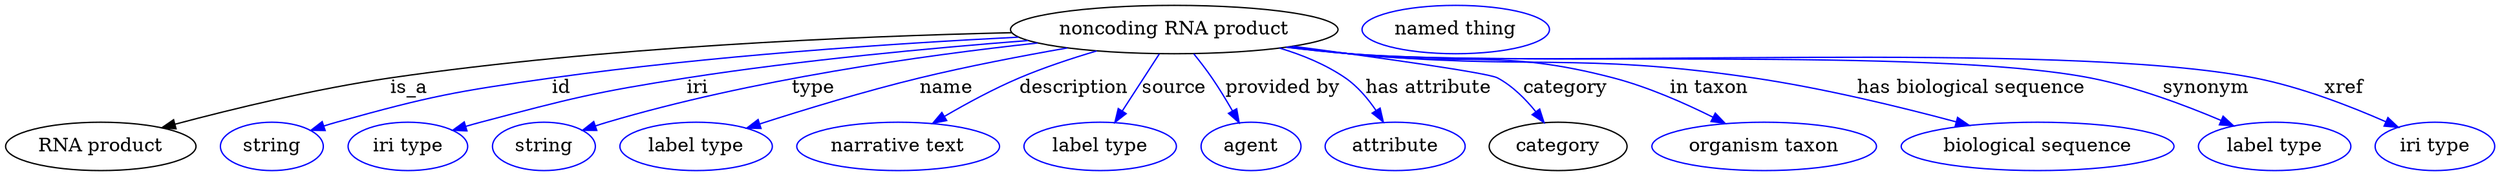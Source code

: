 digraph {
	graph [bb="0,0,1520.9,123"];
	node [label="\N"];
	"noncoding RNA product"	 [height=0.5,
		label="noncoding RNA product",
		pos="717.49,105",
		width=2.7261];
	"RNA product"	 [height=0.5,
		pos="58.495,18",
		width=1.6249];
	"noncoding RNA product" -> "RNA product"	 [label=is_a,
		lp="250.49,61.5",
		pos="e,97.515,31.439 622.97,100.12 505.15,93.65 310.64,81.572 239.49,69 193.95,60.951 143.38,46.19 107.29,34.612"];
	id	 [color=blue,
		height=0.5,
		label=string,
		pos="165.49,18",
		width=0.84854];
	"noncoding RNA product" -> id	 [color=blue,
		label=id,
		lp="344.99,61.5",
		pos="e,189.32,29.571 623.4,99.88 546.62,94.782 435.52,85.306 339.49,69 279.03,58.732 263.48,56 205.49,36 203.25,35.225 200.95,34.371 \
198.66,33.469",
		style=solid];
	iri	 [color=blue,
		height=0.5,
		label="iri type",
		pos="250.49,18",
		width=1.011];
	"noncoding RNA product" -> iri	 [color=blue,
		label=iri,
		lp="428.99,61.5",
		pos="e,278.38,29.788 628.6,97.257 569.8,91.375 491.18,82.054 422.49,69 365.2,58.11 350.9,54.199 295.49,36 292.96,35.167 290.36,34.264 \
287.75,33.322",
		style=solid];
	type	 [color=blue,
		height=0.5,
		label=string,
		pos="335.49,18",
		width=0.84854];
	"noncoding RNA product" -> type	 [color=blue,
		label=type,
		lp="498.49,61.5",
		pos="e,359.35,29.488 635.22,95.151 564.81,85.142 461.5,66.665 375.49,36 373.26,35.202 370.97,34.33 368.68,33.416",
		style=solid];
	name	 [color=blue,
		height=0.5,
		label="label type",
		pos="429.49,18",
		width=1.2638];
	"noncoding RNA product" -> name	 [color=blue,
		label=name,
		lp="583.99,61.5",
		pos="e,461.44,30.908 653.62,91.262 627.1,85.12 596.13,77.377 568.49,69 535.3,58.937 498.49,45.314 471.08,34.679",
		style=solid];
	description	 [color=blue,
		height=0.5,
		label="narrative text",
		pos="550.49,18",
		width=1.6068];
	"noncoding RNA product" -> description	 [color=blue,
		label=description,
		lp="657.99,61.5",
		pos="e,572.99,34.676 672.28,88.999 657.7,83.293 641.66,76.422 627.49,69 611.77,60.757 595.24,50.102 581.54,40.664",
		style=solid];
	source	 [color=blue,
		height=0.5,
		label="label type",
		pos="671.49,18",
		width=1.2638];
	"noncoding RNA product" -> source	 [color=blue,
		label=source,
		lp="715.49,61.5",
		pos="e,680.86,35.706 707.96,86.974 701.51,74.761 692.86,58.412 685.61,44.697",
		style=solid];
	"provided by"	 [color=blue,
		height=0.5,
		label=agent,
		pos="764.49,18",
		width=0.83048];
	"noncoding RNA product" -> "provided by"	 [color=blue,
		label="provided by",
		lp="778.49,61.5",
		pos="e,755.33,35.513 727.54,87.094 730.74,81.331 734.29,74.908 737.49,69 741.82,61.025 746.46,52.31 750.66,44.376",
		style=solid];
	"has attribute"	 [color=blue,
		height=0.5,
		label=attribute,
		pos="852.49,18",
		width=1.1193];
	"noncoding RNA product" -> "has attribute"	 [color=blue,
		label="has attribute",
		lp="863.99,61.5",
		pos="e,843.26,35.683 774.83,90.333 788.98,85.051 803.5,78.076 815.49,69 824.26,62.368 831.85,53.083 837.83,44.25",
		style=solid];
	category	 [height=0.5,
		pos="951.49,18",
		width=1.1374];
	"noncoding RNA product" -> category	 [color=blue,
		label=category,
		lp="945.99,61.5",
		pos="e,939.02,35.344 790.17,92.897 837.18,84.701 891.45,74.414 901.49,69 913.26,62.658 923.99,52.613 932.46,43.108",
		style=solid];
	"in taxon"	 [color=blue,
		height=0.5,
		label="organism taxon",
		pos="1076.5,18",
		width=1.8234];
	"noncoding RNA product" -> "in taxon"	 [color=blue,
		label="in taxon",
		lp="1035,61.5",
		pos="e,1049.6,34.513 788.79,92.532 800.7,90.586 812.94,88.67 824.49,87 890.51,77.465 909.58,88.073 973.49,69 996.93,62.006 1021.5,50.016 \
1040.8,39.418",
		style=solid];
	"has biological sequence"	 [color=blue,
		height=0.5,
		label="biological sequence",
		pos="1240.5,18",
		width=2.2387];
	"noncoding RNA product" -> "has biological sequence"	 [color=blue,
		label="has biological sequence",
		lp="1191.5,61.5",
		pos="e,1196.6,33.203 787.29,92.319 799.66,90.341 812.43,88.469 824.49,87 929.36,74.225 957.5,87.567 1061.5,69 1104.4,61.343 1151.7,47.605 \
1187,36.316",
		style=solid];
	synonym	 [color=blue,
		height=0.5,
		label="label type",
		pos="1384.5,18",
		width=1.2638];
	"noncoding RNA product" -> synonym	 [color=blue,
		label=synonym,
		lp="1332,61.5",
		pos="e,1356.8,32.662 786.39,92.104 799.03,90.112 812.13,88.29 824.49,87 920.94,76.937 1165.8,89.758 1260.5,69 1291,62.314 1323.6,48.624 \
1347.7,37.111",
		style=solid];
	xref	 [color=blue,
		height=0.5,
		label="iri type",
		pos="1484.5,18",
		width=1.011];
	"noncoding RNA product" -> xref	 [color=blue,
		label=xref,
		lp="1418.5,61.5",
		pos="e,1459.9,31.3 786.1,92.07 798.82,90.068 812.03,88.252 824.49,87 943.3,75.07 1244.8,94.273 1361.5,69 1393,62.175 1426.7,47.647 1450.8,\
35.836",
		style=solid];
	"named thing_category"	 [color=blue,
		height=0.5,
		label="named thing",
		pos="888.49,105",
		width=1.5346];
}
